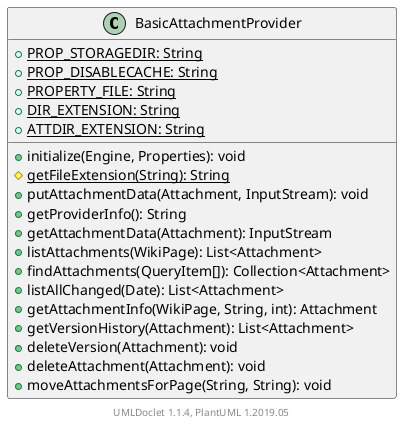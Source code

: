 @startuml

    class BasicAttachmentProvider [[BasicAttachmentProvider.html]] {
        {static} +PROP_STORAGEDIR: String
        {static} +PROP_DISABLECACHE: String
        {static} +PROPERTY_FILE: String
        {static} +DIR_EXTENSION: String
        {static} +ATTDIR_EXTENSION: String
        +initialize(Engine, Properties): void
        {static} #getFileExtension(String): String
        +putAttachmentData(Attachment, InputStream): void
        +getProviderInfo(): String
        +getAttachmentData(Attachment): InputStream
        +listAttachments(WikiPage): List<Attachment>
        +findAttachments(QueryItem[]): Collection<Attachment>
        +listAllChanged(Date): List<Attachment>
        +getAttachmentInfo(WikiPage, String, int): Attachment
        +getVersionHistory(Attachment): List<Attachment>
        +deleteVersion(Attachment): void
        +deleteAttachment(Attachment): void
        +moveAttachmentsForPage(String, String): void
    }


    center footer UMLDoclet 1.1.4, PlantUML 1.2019.05
@enduml
